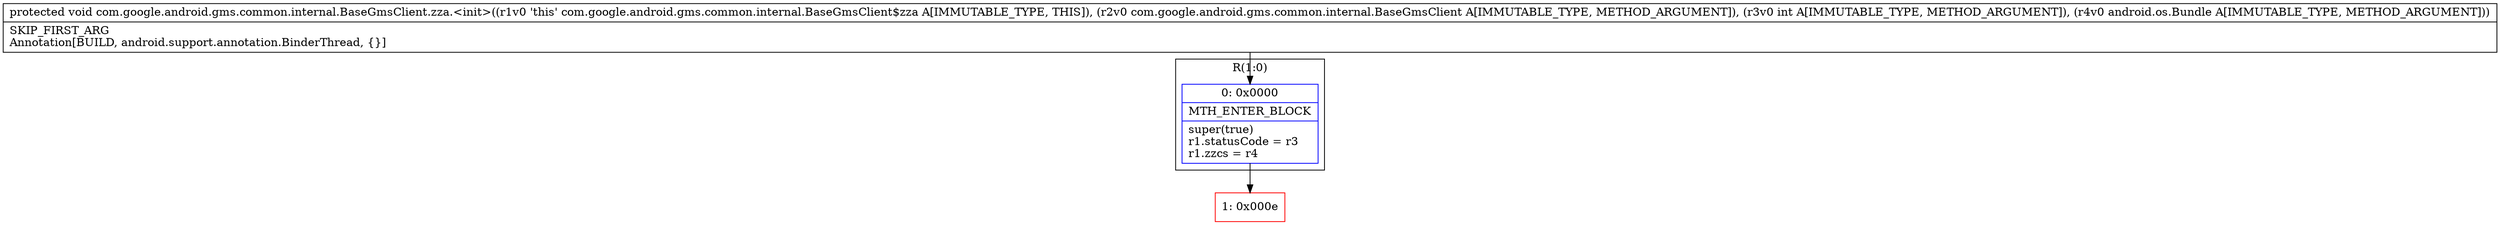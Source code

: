 digraph "CFG forcom.google.android.gms.common.internal.BaseGmsClient.zza.\<init\>(Lcom\/google\/android\/gms\/common\/internal\/BaseGmsClient;ILandroid\/os\/Bundle;)V" {
subgraph cluster_Region_856482391 {
label = "R(1:0)";
node [shape=record,color=blue];
Node_0 [shape=record,label="{0\:\ 0x0000|MTH_ENTER_BLOCK\l|super(true)\lr1.statusCode = r3\lr1.zzcs = r4\l}"];
}
Node_1 [shape=record,color=red,label="{1\:\ 0x000e}"];
MethodNode[shape=record,label="{protected void com.google.android.gms.common.internal.BaseGmsClient.zza.\<init\>((r1v0 'this' com.google.android.gms.common.internal.BaseGmsClient$zza A[IMMUTABLE_TYPE, THIS]), (r2v0 com.google.android.gms.common.internal.BaseGmsClient A[IMMUTABLE_TYPE, METHOD_ARGUMENT]), (r3v0 int A[IMMUTABLE_TYPE, METHOD_ARGUMENT]), (r4v0 android.os.Bundle A[IMMUTABLE_TYPE, METHOD_ARGUMENT]))  | SKIP_FIRST_ARG\lAnnotation[BUILD, android.support.annotation.BinderThread, \{\}]\l}"];
MethodNode -> Node_0;
Node_0 -> Node_1;
}

